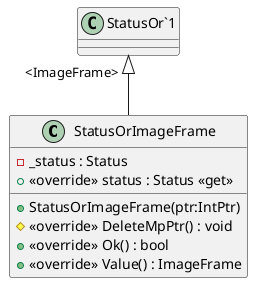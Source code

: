@startuml
class StatusOrImageFrame {
    + StatusOrImageFrame(ptr:IntPtr)
    # <<override>> DeleteMpPtr() : void
    - _status : Status
    + <<override>> status : Status <<get>>
    + <<override>> Ok() : bool
    + <<override>> Value() : ImageFrame
}
"StatusOr`1" "<ImageFrame>" <|-- StatusOrImageFrame
@enduml
